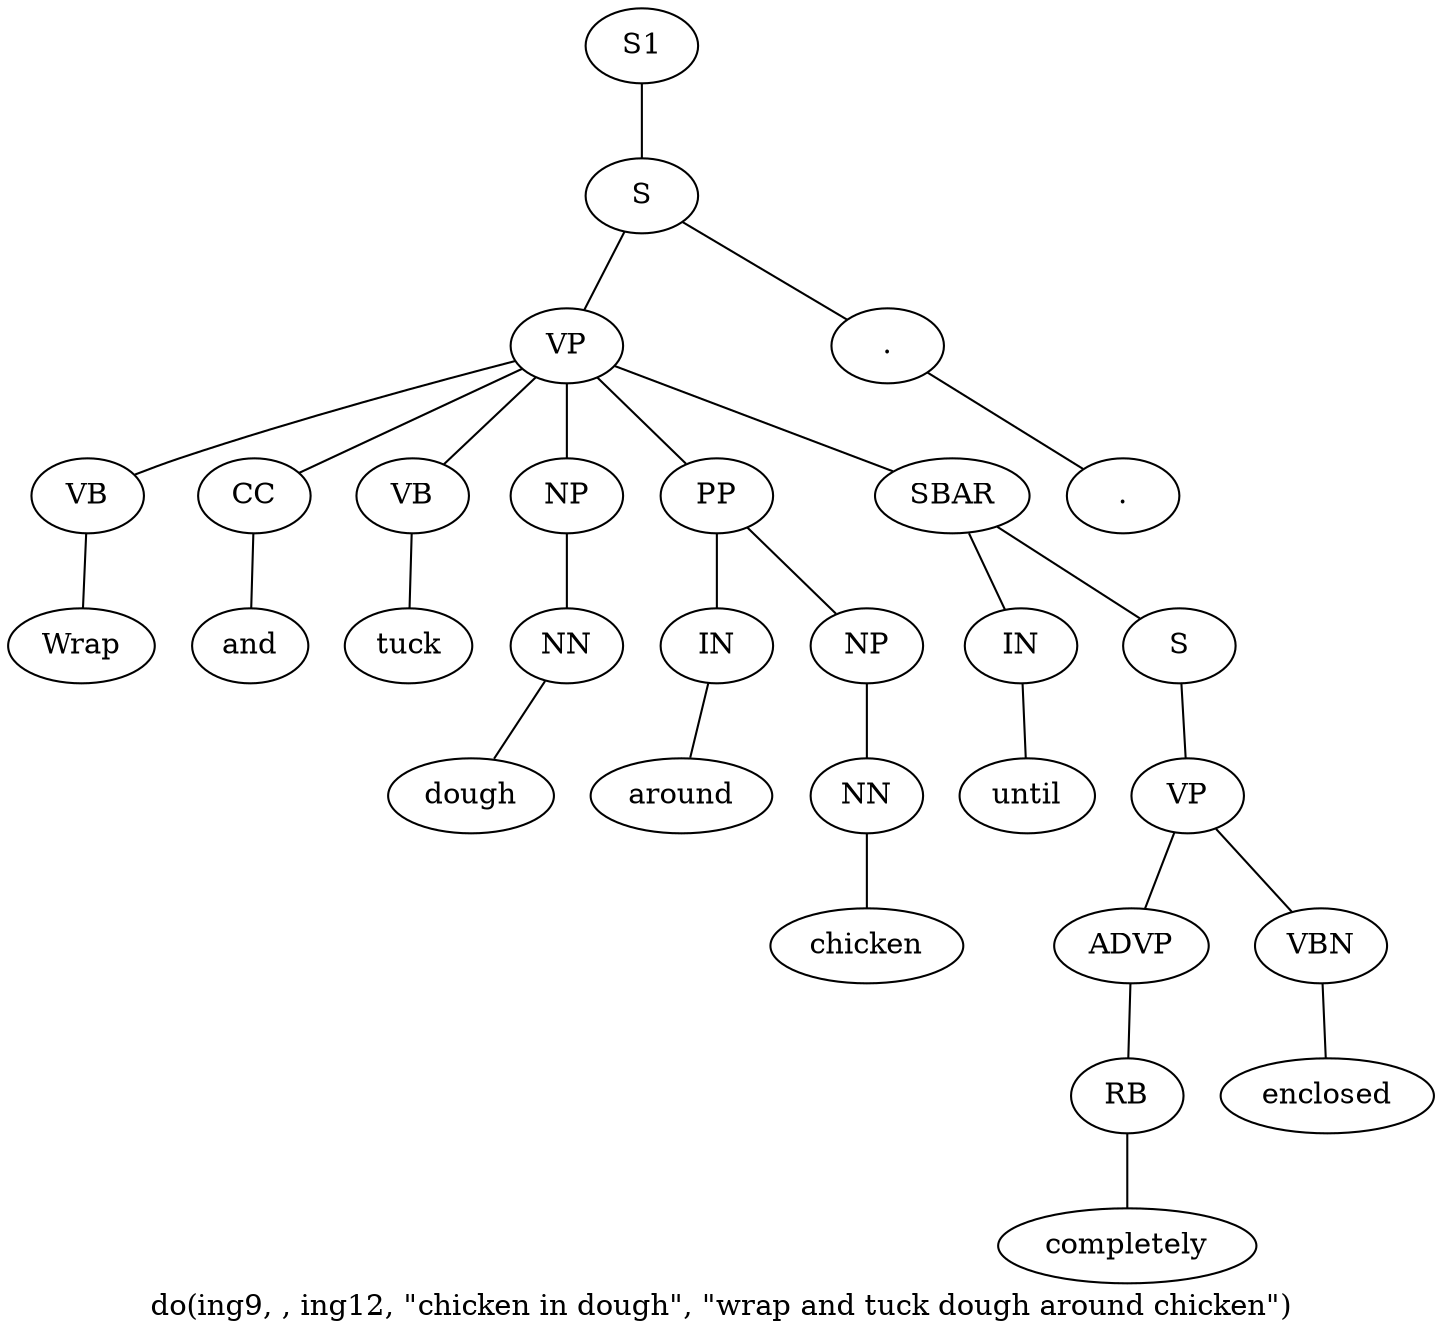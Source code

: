 graph SyntaxGraph {
	label = "do(ing9, , ing12, \"chicken in dough\", \"wrap and tuck dough around chicken\")";
	Node0 [label="S1"];
	Node1 [label="S"];
	Node2 [label="VP"];
	Node3 [label="VB"];
	Node4 [label="Wrap"];
	Node5 [label="CC"];
	Node6 [label="and"];
	Node7 [label="VB"];
	Node8 [label="tuck"];
	Node9 [label="NP"];
	Node10 [label="NN"];
	Node11 [label="dough"];
	Node12 [label="PP"];
	Node13 [label="IN"];
	Node14 [label="around"];
	Node15 [label="NP"];
	Node16 [label="NN"];
	Node17 [label="chicken"];
	Node18 [label="SBAR"];
	Node19 [label="IN"];
	Node20 [label="until"];
	Node21 [label="S"];
	Node22 [label="VP"];
	Node23 [label="ADVP"];
	Node24 [label="RB"];
	Node25 [label="completely"];
	Node26 [label="VBN"];
	Node27 [label="enclosed"];
	Node28 [label="."];
	Node29 [label="."];

	Node0 -- Node1;
	Node1 -- Node2;
	Node1 -- Node28;
	Node2 -- Node3;
	Node2 -- Node5;
	Node2 -- Node7;
	Node2 -- Node9;
	Node2 -- Node12;
	Node2 -- Node18;
	Node3 -- Node4;
	Node5 -- Node6;
	Node7 -- Node8;
	Node9 -- Node10;
	Node10 -- Node11;
	Node12 -- Node13;
	Node12 -- Node15;
	Node13 -- Node14;
	Node15 -- Node16;
	Node16 -- Node17;
	Node18 -- Node19;
	Node18 -- Node21;
	Node19 -- Node20;
	Node21 -- Node22;
	Node22 -- Node23;
	Node22 -- Node26;
	Node23 -- Node24;
	Node24 -- Node25;
	Node26 -- Node27;
	Node28 -- Node29;
}